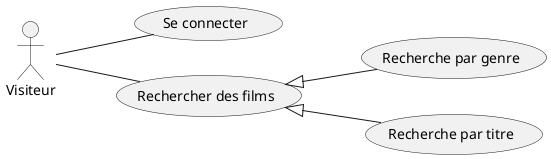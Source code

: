 @startuml
left to right direction
actor Visiteur as User

usecase "Se connecter" as connect
usecase "Rechercher des films" as searchMovies
usecase "Recherche par genre" as searchByGenre
usecase "Recherche par titre" as searchByTitle

User -- connect
User -- searchMovies
searchMovies <|-- searchByGenre
searchMovies <|-- searchByTitle
@end uml
